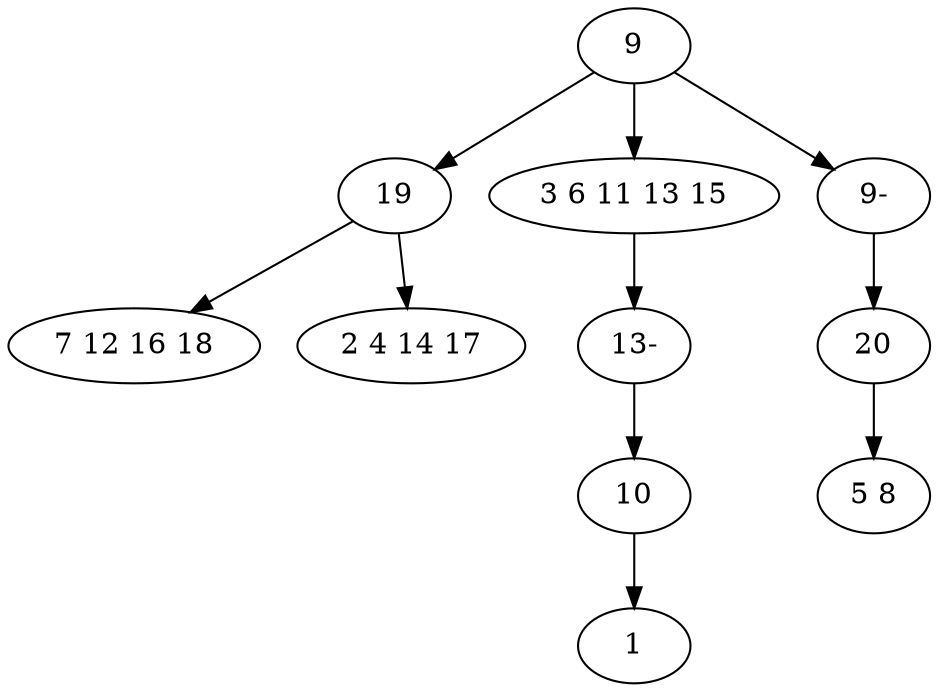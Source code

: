 digraph true_tree {
	"0" -> "1"
	"1" -> "2"
	"0" -> "3"
	"0" -> "9"
	"1" -> "5"
	"4" -> "6"
	"3" -> "10"
	"7" -> "8"
	"9" -> "4"
	"10" -> "7"
	"0" [label="9"];
	"1" [label="19"];
	"2" [label="7 12 16 18"];
	"3" [label="3 6 11 13 15"];
	"4" [label="20"];
	"5" [label="2 4 14 17"];
	"6" [label="5 8"];
	"7" [label="10"];
	"8" [label="1"];
	"9" [label="9-"];
	"10" [label="13-"];
}

